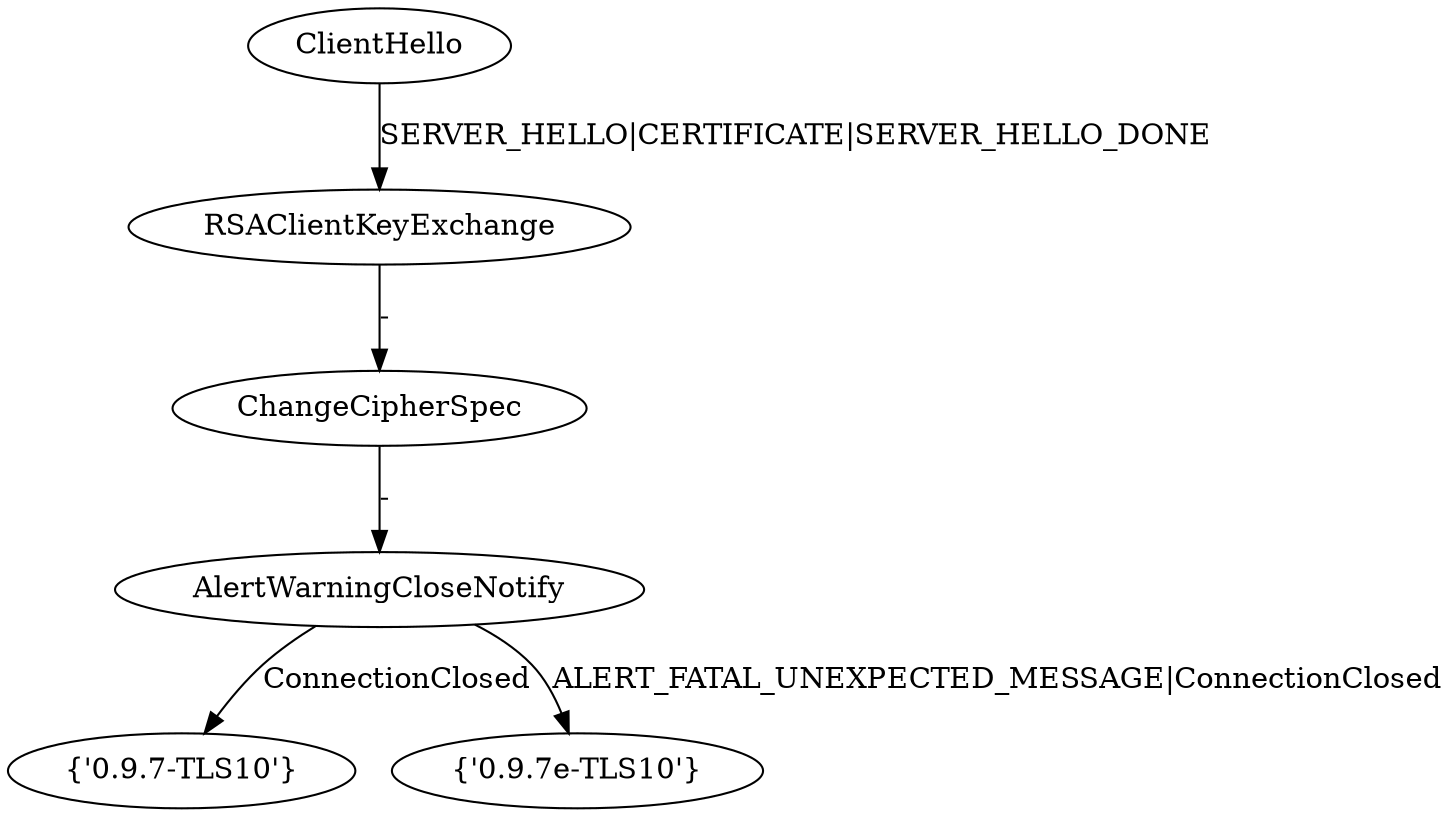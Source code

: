 digraph "" {
	node [label="\N"];
	a	[label=ClientHello];
	a0	[label=RSAClientKeyExchange];
	a -> a0	[key=0,
		label="SERVER_HELLO|CERTIFICATE|SERVER_HELLO_DONE"];
	a1	[label=ChangeCipherSpec];
	a0 -> a1	[key=0,
		label="-"];
	a2	[label=AlertWarningCloseNotify];
	a1 -> a2	[key=0,
		label="-"];
	a3	[label="{'0.9.7-TLS10'}"];
	a2 -> a3	[key=0,
		label=ConnectionClosed];
	a4	[label="{'0.9.7e-TLS10'}"];
	a2 -> a4	[key=0,
		label="ALERT_FATAL_UNEXPECTED_MESSAGE|ConnectionClosed"];
}
